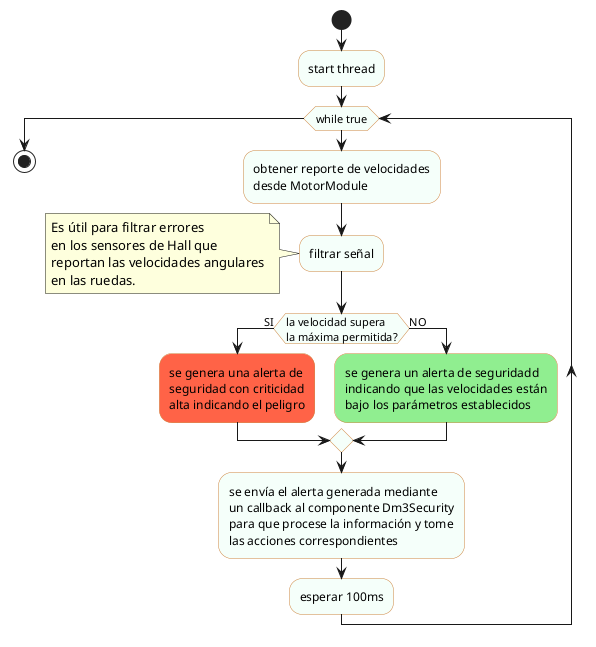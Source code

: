 @startuml Diagrama_de_flujo_Dm3Security_Speeds
skinparam activity {
    BackgroundColor MintCream
    BorderColor Peru
    FontName Verdana
}
start
:start thread;
while(while true)

:obtener reporte de velocidades\ndesde MotorModule;
:filtrar señal;
note left
    Es útil para filtrar errores
    en los sensores de Hall que
    reportan las velocidades angulares
    en las ruedas.
end note
if(la velocidad supera\nla máxima permitida?) then (SI)
    #Tomato:se genera una alerta de\nseguridad con criticidad\nalta indicando el peligro;
else (NO)
    #LightGreen:se genera un alerta de seguridadd\nindicando que las velocidades están\nbajo los parámetros establecidos;
endif
:se envía el alerta generada mediante\nun callback al componente Dm3Security\npara que procese la información y tome\nlas acciones correspondientes;
:esperar 100ms;
endwhile
stop
@enduml

' SVG URL: ![Diagrama_de_flujo_Dm3Security_Speeds](http://www.plantuml.com/plantuml/svg/PLDDZnCn3BtdLrZYqbxG8cxjWHMxV4bqGIhYLAbo9swRtSGUd4nXXVWn-mCu86vSvu_Xf0jTn1nc5Flb-VdPSvuBQXbIXCk0EyM4Qq_hRHokPNsPdYwf6pIKs_Mo9_BPvPl0FHeCi2lXO1duwi2UvzZTx5G6zXSIHM4Hk5meOJfcHJtfCVEUT6Z1byBb2XF1HrAFZEwRQsBSh7sWxEs-dxlF-n1fqjvGTA2fSpFP569IKEf52u4dE52KBdZqb5TiBmijf8Wkn0-Hvcws3R4eAcGQVs2SEnQx66bRcfeN6SPV9KIexS4VBAcAKcu8OeYIxJhd6girNsECy6cWbZzgGKDXVgW6a7T3n8Sq1h16FER7ZjX3LUB2TXBnT0_oq9FYYYsOnhil8I5O88LYsMTJSyU89iitqqRww8CaB3BB1Bjg3CB021Z919dG5MVQsI0hRoSCdSqqj38hncYGm3vqo5w0p06AmMOvTnIDRtBrxhx6sx3RbrTAnF_KEPM1lrMCzqHf1ltd2UKotl6ADtWjpLQpVRnBL5HQ4ZUH32jvNXqAMrTB4X_6xrWbtfSyQl3c4Fc0NAnHqzFPL3QsZuQoRbClJ9Q21-kyQalSXFKg7UKgq4pOYYRimlYJuHQA9Ahssm2xBXX9DZQrCHgX3vNInCtiI7LJdfoTfQFOjgcsojAxSplQl_KR "Diagrama_de_flujo_Dm3Security_Speeds")